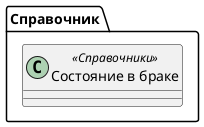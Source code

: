 ﻿@startuml СостояниеВБраке
'!include templates.wsd
'..\include templates.wsd
class Справочник.СостояниеВБраке as "Состояние в браке" <<Справочники>>
{
}
@enduml
